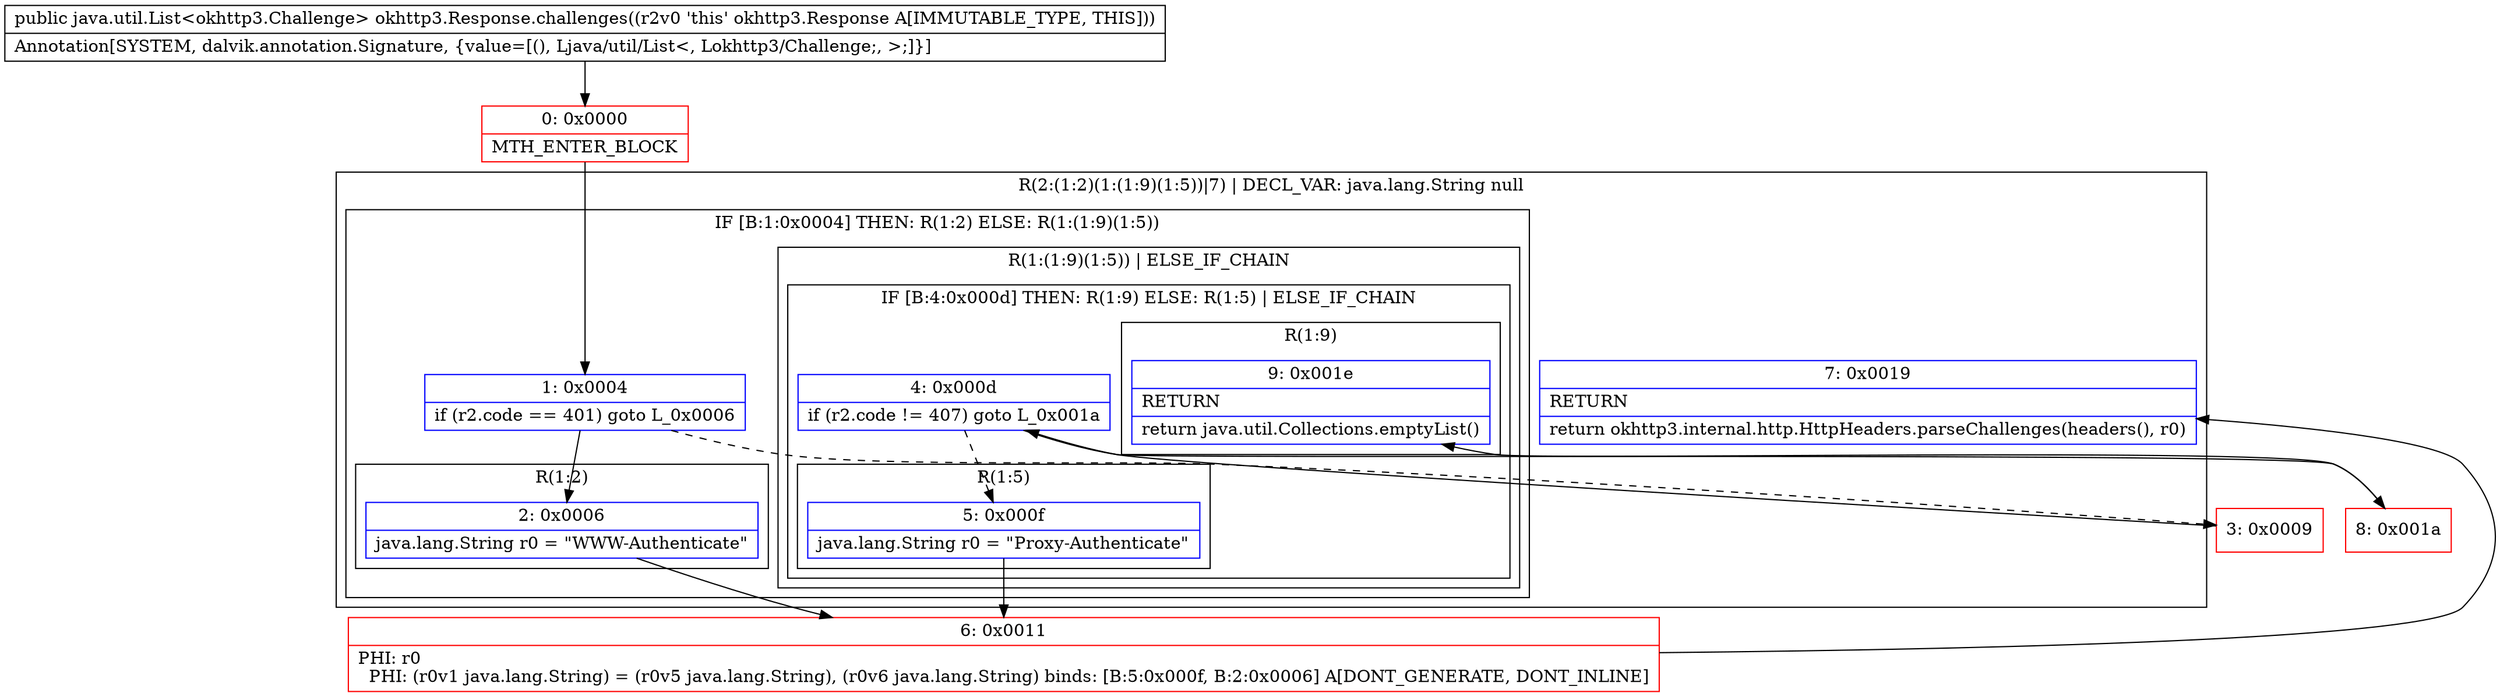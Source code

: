 digraph "CFG forokhttp3.Response.challenges()Ljava\/util\/List;" {
subgraph cluster_Region_449039186 {
label = "R(2:(1:2)(1:(1:9)(1:5))|7) | DECL_VAR: java.lang.String null\l";
node [shape=record,color=blue];
subgraph cluster_IfRegion_504042272 {
label = "IF [B:1:0x0004] THEN: R(1:2) ELSE: R(1:(1:9)(1:5))";
node [shape=record,color=blue];
Node_1 [shape=record,label="{1\:\ 0x0004|if (r2.code == 401) goto L_0x0006\l}"];
subgraph cluster_Region_1209915248 {
label = "R(1:2)";
node [shape=record,color=blue];
Node_2 [shape=record,label="{2\:\ 0x0006|java.lang.String r0 = \"WWW\-Authenticate\"\l}"];
}
subgraph cluster_Region_1441498962 {
label = "R(1:(1:9)(1:5)) | ELSE_IF_CHAIN\l";
node [shape=record,color=blue];
subgraph cluster_IfRegion_686763421 {
label = "IF [B:4:0x000d] THEN: R(1:9) ELSE: R(1:5) | ELSE_IF_CHAIN\l";
node [shape=record,color=blue];
Node_4 [shape=record,label="{4\:\ 0x000d|if (r2.code != 407) goto L_0x001a\l}"];
subgraph cluster_Region_754117257 {
label = "R(1:9)";
node [shape=record,color=blue];
Node_9 [shape=record,label="{9\:\ 0x001e|RETURN\l|return java.util.Collections.emptyList()\l}"];
}
subgraph cluster_Region_1318192339 {
label = "R(1:5)";
node [shape=record,color=blue];
Node_5 [shape=record,label="{5\:\ 0x000f|java.lang.String r0 = \"Proxy\-Authenticate\"\l}"];
}
}
}
}
Node_7 [shape=record,label="{7\:\ 0x0019|RETURN\l|return okhttp3.internal.http.HttpHeaders.parseChallenges(headers(), r0)\l}"];
}
Node_0 [shape=record,color=red,label="{0\:\ 0x0000|MTH_ENTER_BLOCK\l}"];
Node_3 [shape=record,color=red,label="{3\:\ 0x0009}"];
Node_6 [shape=record,color=red,label="{6\:\ 0x0011|PHI: r0 \l  PHI: (r0v1 java.lang.String) = (r0v5 java.lang.String), (r0v6 java.lang.String) binds: [B:5:0x000f, B:2:0x0006] A[DONT_GENERATE, DONT_INLINE]\l}"];
Node_8 [shape=record,color=red,label="{8\:\ 0x001a}"];
MethodNode[shape=record,label="{public java.util.List\<okhttp3.Challenge\> okhttp3.Response.challenges((r2v0 'this' okhttp3.Response A[IMMUTABLE_TYPE, THIS]))  | Annotation[SYSTEM, dalvik.annotation.Signature, \{value=[(), Ljava\/util\/List\<, Lokhttp3\/Challenge;, \>;]\}]\l}"];
MethodNode -> Node_0;
Node_1 -> Node_2;
Node_1 -> Node_3[style=dashed];
Node_2 -> Node_6;
Node_4 -> Node_5[style=dashed];
Node_4 -> Node_8;
Node_5 -> Node_6;
Node_0 -> Node_1;
Node_3 -> Node_4;
Node_6 -> Node_7;
Node_8 -> Node_9;
}

